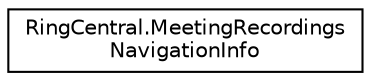 digraph "Graphical Class Hierarchy"
{
 // LATEX_PDF_SIZE
  edge [fontname="Helvetica",fontsize="10",labelfontname="Helvetica",labelfontsize="10"];
  node [fontname="Helvetica",fontsize="10",shape=record];
  rankdir="LR";
  Node0 [label="RingCentral.MeetingRecordings\lNavigationInfo",height=0.2,width=0.4,color="black", fillcolor="white", style="filled",URL="$classRingCentral_1_1MeetingRecordingsNavigationInfo.html",tooltip=" "];
}
